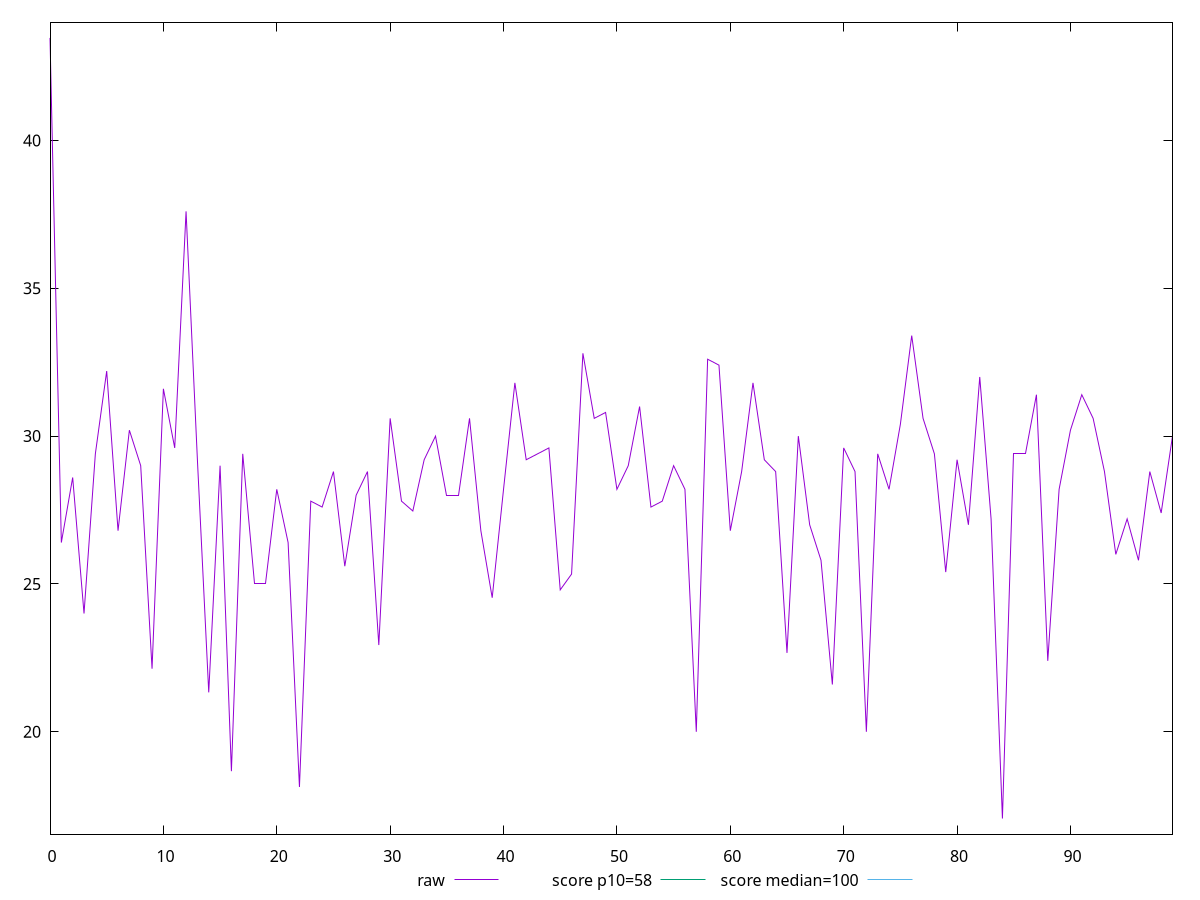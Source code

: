reset

$raw <<EOF
0 43.46666666666667
1 26.400000000000002
2 28.6
3 24
4 29.400000000000002
5 32.2
6 26.8
7 30.200000000000003
8 29
9 22.133333333333333
10 31.6
11 29.6
12 37.6
13 29.200000000000003
14 21.333333333333332
15 29
16 18.666666666666668
17 29.400000000000002
18 25
19 25
20 28.200000000000003
21 26.400000000000002
22 18.133333333333336
23 27.8
24 27.6
25 28.8
26 25.6
27 28
28 28.8
29 22.933333333333334
30 30.6
31 27.8
32 27.466666666666665
33 29.200000000000003
34 30
35 28
36 28
37 30.6
38 26.8
39 24.53333333333333
40 28.200000000000003
41 31.8
42 29.200000000000003
43 29.400000000000002
44 29.6
45 24.8
46 25.333333333333332
47 32.800000000000004
48 30.6
49 30.8
50 28.200000000000003
51 29
52 31
53 27.6
54 27.8
55 29
56 28.200000000000003
57 20
58 32.6
59 32.4
60 26.8
61 28.8
62 31.8
63 29.200000000000003
64 28.8
65 22.66666666666667
66 30
67 27
68 25.8
69 21.6
70 29.6
71 28.8
72 20
73 29.400000000000002
74 28.200000000000003
75 30.400000000000002
76 33.4
77 30.6
78 29.400000000000002
79 25.400000000000002
80 29.200000000000003
81 27
82 32
83 27.200000000000003
84 17.066666666666666
85 29.400000000000002
86 29.400000000000002
87 31.400000000000002
88 22.400000000000002
89 28.200000000000003
90 30.200000000000003
91 31.400000000000002
92 30.6
93 28.8
94 26
95 27.200000000000003
96 25.8
97 28.8
98 27.400000000000002
99 30
EOF

set key outside below
set xrange [0:99]
set yrange [16.538666666666668:43.99466666666667]
set trange [16.538666666666668:43.99466666666667]
set terminal svg size 640, 500 enhanced background rgb 'white'
set output "reports/report_00030_2021-02-24T20-42-31.540Z/estimated-input-latency/samples/music/raw/values.svg"

plot $raw title "raw" with line, \
     58 title "score p10=58", \
     100 title "score median=100"

reset
